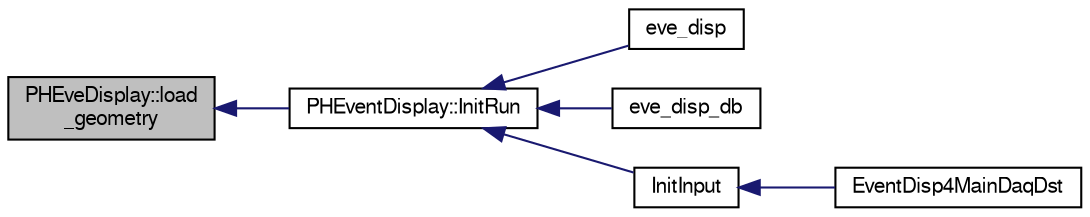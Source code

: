 digraph "PHEveDisplay::load_geometry"
{
  bgcolor="transparent";
  edge [fontname="FreeSans",fontsize="10",labelfontname="FreeSans",labelfontsize="10"];
  node [fontname="FreeSans",fontsize="10",shape=record];
  rankdir="LR";
  Node1 [label="PHEveDisplay::load\l_geometry",height=0.2,width=0.4,color="black", fillcolor="grey75", style="filled" fontcolor="black"];
  Node1 -> Node2 [dir="back",color="midnightblue",fontsize="10",style="solid",fontname="FreeSans"];
  Node2 [label="PHEventDisplay::InitRun",height=0.2,width=0.4,color="black",URL="$d1/dce/classPHEventDisplay.html#a41be51990798d21514cd311258511f42",tooltip="Run initialization. "];
  Node2 -> Node3 [dir="back",color="midnightblue",fontsize="10",style="solid",fontname="FreeSans"];
  Node3 [label="eve_disp",height=0.2,width=0.4,color="black",URL="$d2/d96/eve__disp_8C.html#abeb034dea489ef1866373d2464ec5721"];
  Node2 -> Node4 [dir="back",color="midnightblue",fontsize="10",style="solid",fontname="FreeSans"];
  Node4 [label="eve_disp_db",height=0.2,width=0.4,color="black",URL="$de/d2a/eve__disp__db_8C.html#aa8b45dd9cf940c8aff427aed5d9db19f"];
  Node2 -> Node5 [dir="back",color="midnightblue",fontsize="10",style="solid",fontname="FreeSans"];
  Node5 [label="InitInput",height=0.2,width=0.4,color="black",URL="$d6/d9e/EventDisp4MainDaqDst_8C.html#a9d62acc9c2150e00b509d9d553d7d6c1"];
  Node5 -> Node6 [dir="back",color="midnightblue",fontsize="10",style="solid",fontname="FreeSans"];
  Node6 [label="EventDisp4MainDaqDst",height=0.2,width=0.4,color="black",URL="$d6/d9e/EventDisp4MainDaqDst_8C.html#a52e0269749883c6976db81717ead7d9b"];
}

